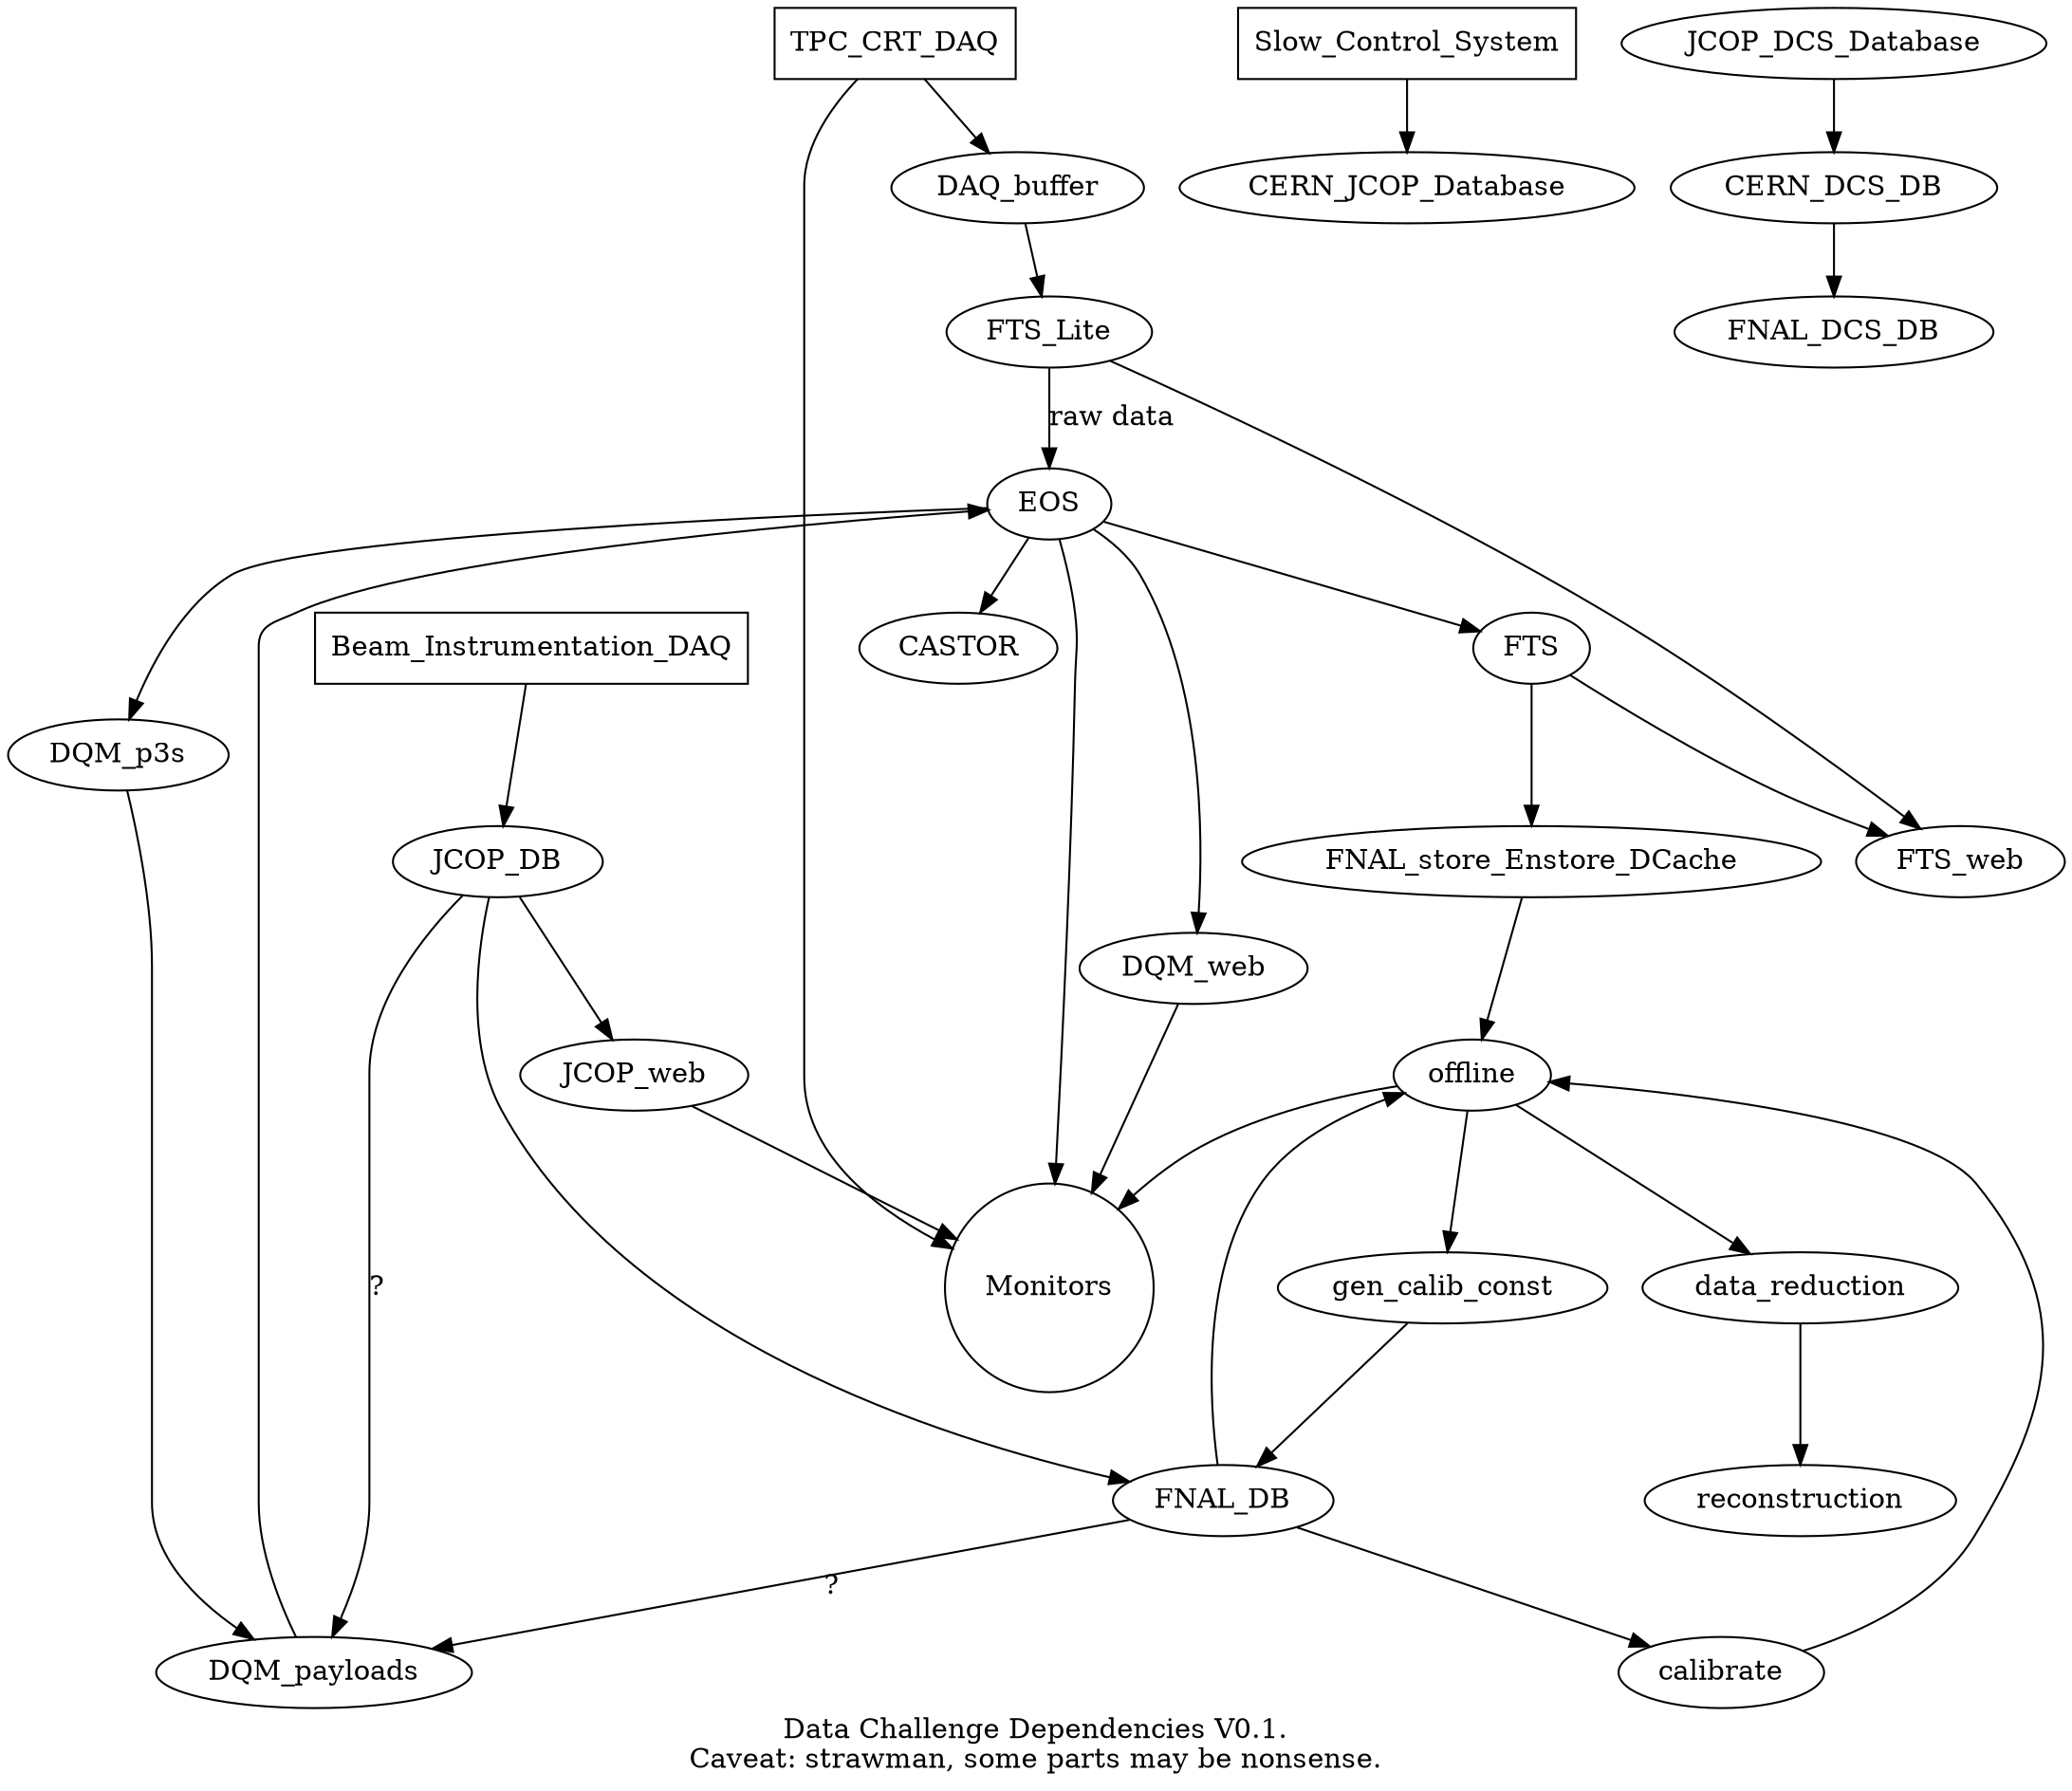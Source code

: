 digraph integration {
    label="Data Challenge Dependencies V0.1.\nCaveat: strawman, some parts may be nonsense.";
    edge [comment="Wildcard node added automatic in EG."];
    node [comment="Wildcard node added automatic in EG."];
    TPC_CRT_DAQ [shape="box"];
    Beam_Instrumentation_DAQ [shape="box"];
    Slow_Control_System [shape=box];
    Monitors [shape="circle"];
    Slow_Control_System -> CERN_JCOP_Database;
    JCOP_DCS_Database -> CERN_DCS_DB;
    CERN_DCS_DB -> FNAL_DCS_DB;
    TPC_CRT_DAQ -> DAQ_buffer;
    TPC_CRT_DAQ -> Monitors;
    DAQ_buffer -> FTS_Lite;
    FTS_Lite -> FTS_web;
    FTS_Lite -> EOS  [label="raw data"];
    EOS -> DQM_p3s;
    DQM_p3s -> DQM_payloads;
    DQM_payloads -> EOS;
    EOS -> DQM_web;
    EOS -> Monitors;
    DQM_web -> Monitors;
    EOS -> CASTOR;
    EOS -> FTS;
    FTS -> FTS_web;
    FTS -> FNAL_store_Enstore_DCache;
    FNAL_store_Enstore_DCache -> offline;
    offline -> data_reduction;
    data_reduction -> reconstruction;
    Beam_Instrumentation_DAQ -> JCOP_DB;
    JCOP_DB -> JCOP_web;
    JCOP_web -> Monitors;
    JCOP_DB -> FNAL_DB;
    FNAL_DB -> offline;
    JCOP_DB -> DQM_payloads  [label="?"];
    FNAL_DB -> DQM_payloads  [label="?"];
    offline -> gen_calib_const;
    offline -> Monitors;
    gen_calib_const -> FNAL_DB;
    FNAL_DB -> calibrate;
    calibrate -> offline;
}
